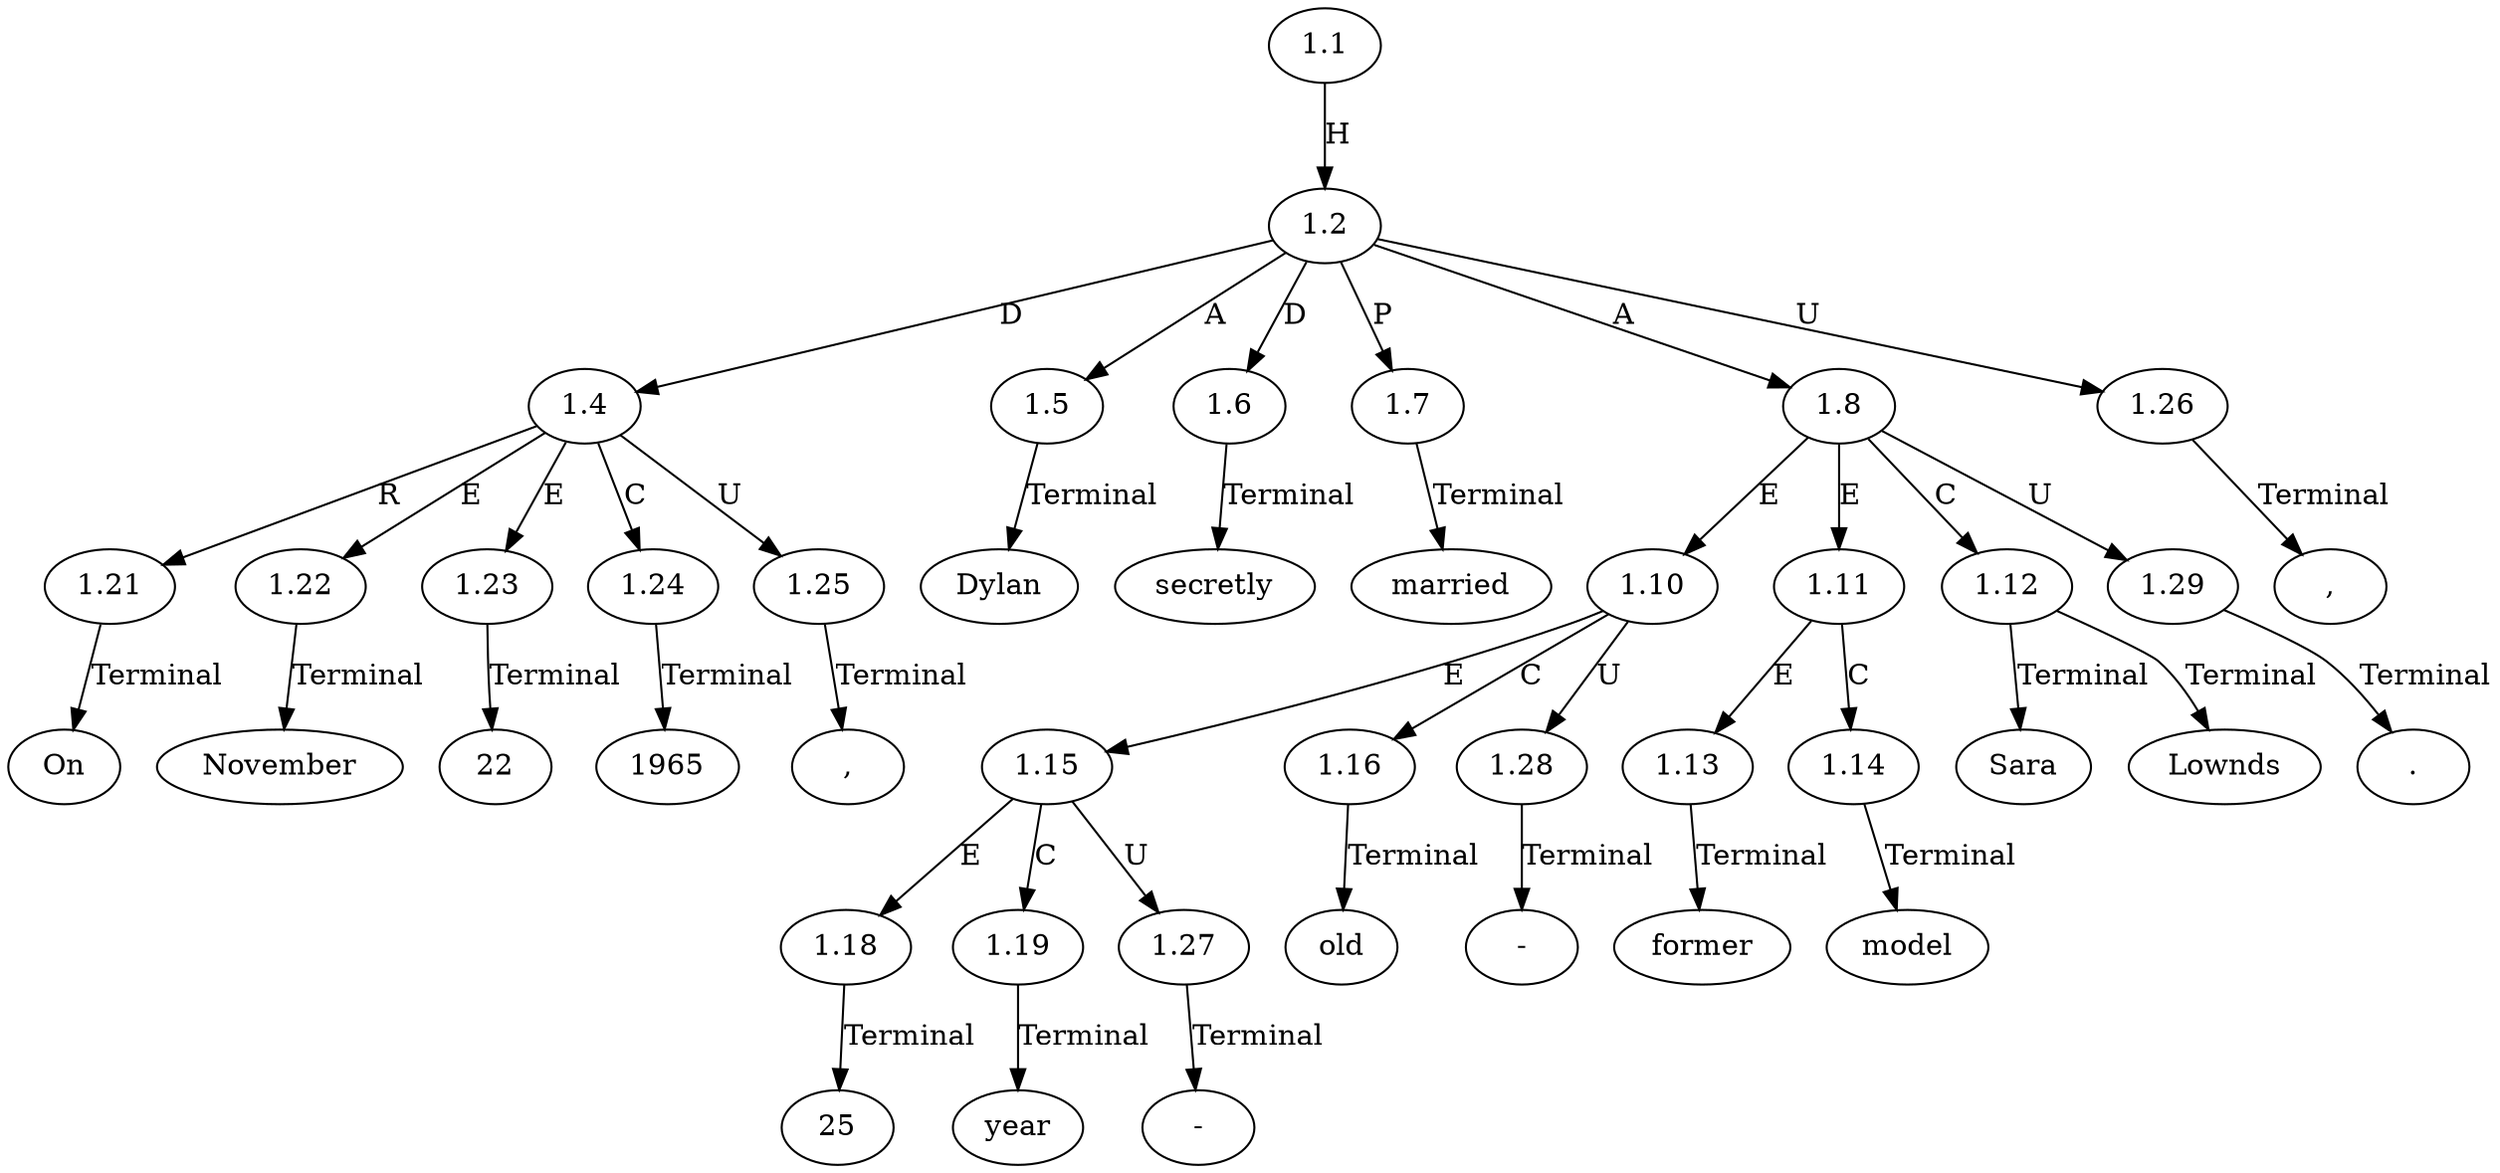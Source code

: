 // Graph
digraph {
	0.1 [label=On ordering=out]
	0.10 [label=25 ordering=out]
	0.11 [label="-" ordering=out]
	0.12 [label=year ordering=out]
	0.13 [label="-" ordering=out]
	0.14 [label=old ordering=out]
	0.15 [label=former ordering=out]
	0.16 [label=model ordering=out]
	0.17 [label=Sara ordering=out]
	0.18 [label=Lownds ordering=out]
	0.19 [label="." ordering=out]
	0.2 [label=November ordering=out]
	0.3 [label=22 ordering=out]
	0.4 [label="," ordering=out]
	0.5 [label=1965 ordering=out]
	0.6 [label="," ordering=out]
	0.7 [label=Dylan ordering=out]
	0.8 [label=secretly ordering=out]
	0.9 [label=married ordering=out]
	1.1 [label=1.1 ordering=out]
	1.2 [label=1.2 ordering=out]
	1.4 [label=1.4 ordering=out]
	1.5 [label=1.5 ordering=out]
	1.6 [label=1.6 ordering=out]
	1.7 [label=1.7 ordering=out]
	1.8 [label=1.8 ordering=out]
	1.10 [label=1.10 ordering=out]
	1.11 [label=1.11 ordering=out]
	1.12 [label=1.12 ordering=out]
	1.13 [label=1.13 ordering=out]
	1.14 [label=1.14 ordering=out]
	1.15 [label=1.15 ordering=out]
	1.16 [label=1.16 ordering=out]
	1.18 [label=1.18 ordering=out]
	1.19 [label=1.19 ordering=out]
	1.21 [label=1.21 ordering=out]
	1.22 [label=1.22 ordering=out]
	1.23 [label=1.23 ordering=out]
	1.24 [label=1.24 ordering=out]
	1.25 [label=1.25 ordering=out]
	1.26 [label=1.26 ordering=out]
	1.27 [label=1.27 ordering=out]
	1.28 [label=1.28 ordering=out]
	1.29 [label=1.29 ordering=out]
	1.1 -> 1.2 [label=H ordering=out]
	1.2 -> 1.4 [label=D ordering=out]
	1.2 -> 1.5 [label=A ordering=out]
	1.2 -> 1.6 [label=D ordering=out]
	1.2 -> 1.7 [label=P ordering=out]
	1.2 -> 1.8 [label=A ordering=out]
	1.2 -> 1.26 [label=U ordering=out]
	1.4 -> 1.21 [label=R ordering=out]
	1.4 -> 1.22 [label=E ordering=out]
	1.4 -> 1.23 [label=E ordering=out]
	1.4 -> 1.24 [label=C ordering=out]
	1.4 -> 1.25 [label=U ordering=out]
	1.5 -> 0.7 [label=Terminal ordering=out]
	1.6 -> 0.8 [label=Terminal ordering=out]
	1.7 -> 0.9 [label=Terminal ordering=out]
	1.8 -> 1.10 [label=E ordering=out]
	1.8 -> 1.11 [label=E ordering=out]
	1.8 -> 1.12 [label=C ordering=out]
	1.8 -> 1.29 [label=U ordering=out]
	1.10 -> 1.15 [label=E ordering=out]
	1.10 -> 1.16 [label=C ordering=out]
	1.10 -> 1.28 [label=U ordering=out]
	1.11 -> 1.13 [label=E ordering=out]
	1.11 -> 1.14 [label=C ordering=out]
	1.12 -> 0.17 [label=Terminal ordering=out]
	1.12 -> 0.18 [label=Terminal ordering=out]
	1.13 -> 0.15 [label=Terminal ordering=out]
	1.14 -> 0.16 [label=Terminal ordering=out]
	1.15 -> 1.18 [label=E ordering=out]
	1.15 -> 1.19 [label=C ordering=out]
	1.15 -> 1.27 [label=U ordering=out]
	1.16 -> 0.14 [label=Terminal ordering=out]
	1.18 -> 0.10 [label=Terminal ordering=out]
	1.19 -> 0.12 [label=Terminal ordering=out]
	1.21 -> 0.1 [label=Terminal ordering=out]
	1.22 -> 0.2 [label=Terminal ordering=out]
	1.23 -> 0.3 [label=Terminal ordering=out]
	1.24 -> 0.5 [label=Terminal ordering=out]
	1.25 -> 0.4 [label=Terminal ordering=out]
	1.26 -> 0.6 [label=Terminal ordering=out]
	1.27 -> 0.11 [label=Terminal ordering=out]
	1.28 -> 0.13 [label=Terminal ordering=out]
	1.29 -> 0.19 [label=Terminal ordering=out]
}
